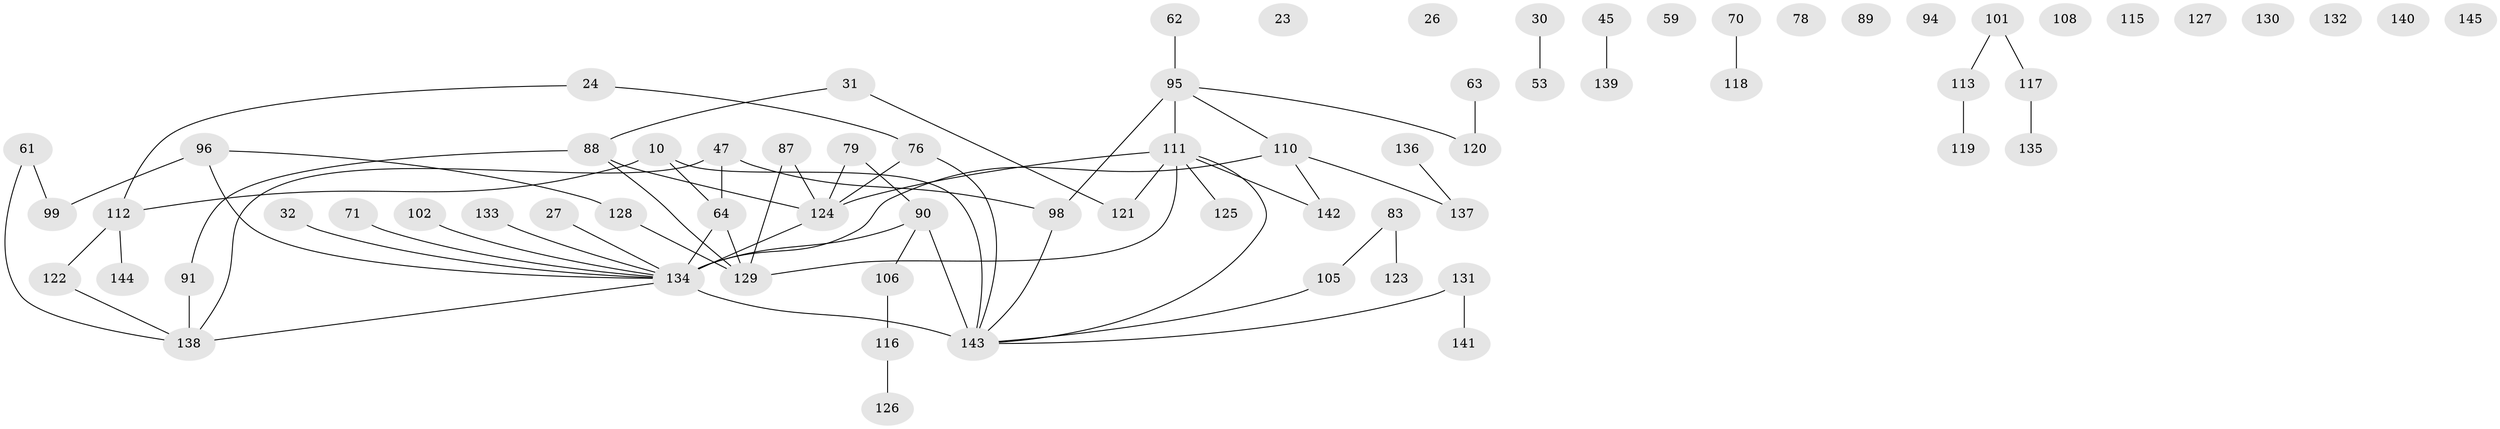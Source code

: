 // original degree distribution, {1: 0.2620689655172414, 4: 0.0896551724137931, 3: 0.2206896551724138, 2: 0.2620689655172414, 5: 0.06896551724137931, 0: 0.08275862068965517, 6: 0.006896551724137931, 8: 0.006896551724137931}
// Generated by graph-tools (version 1.1) at 2025/38/03/09/25 04:38:46]
// undirected, 72 vertices, 73 edges
graph export_dot {
graph [start="1"]
  node [color=gray90,style=filled];
  10;
  23;
  24;
  26;
  27;
  30;
  31 [super="+12"];
  32;
  45;
  47;
  53;
  59;
  61 [super="+40"];
  62;
  63 [super="+38"];
  64 [super="+42"];
  70;
  71;
  76;
  78;
  79 [super="+37+36"];
  83;
  87;
  88 [super="+74+1"];
  89;
  90 [super="+44+54+34"];
  91 [super="+14"];
  94;
  95 [super="+46+72"];
  96 [super="+9+43"];
  98 [super="+39"];
  99;
  101 [super="+65"];
  102;
  105;
  106 [super="+16+56+81"];
  108;
  110 [super="+28"];
  111 [super="+67+100"];
  112 [super="+4"];
  113;
  115;
  116 [super="+20+66+29"];
  117;
  118;
  119;
  120;
  121;
  122 [super="+109"];
  123;
  124 [super="+49+103"];
  125;
  126;
  127;
  128 [super="+11+69+93"];
  129 [super="+80+114"];
  130;
  131;
  132;
  133;
  134 [super="+92+97"];
  135;
  136;
  137 [super="+57+75+50+86"];
  138 [super="+104"];
  139;
  140 [super="+7"];
  141;
  142 [super="+18"];
  143 [super="+107+84"];
  144;
  145;
  10 -- 112 [weight=2];
  10 -- 64;
  10 -- 143 [weight=2];
  24 -- 76;
  24 -- 112;
  27 -- 134;
  30 -- 53;
  31 -- 121;
  31 -- 88;
  32 -- 134;
  45 -- 139;
  47 -- 64 [weight=2];
  47 -- 98;
  47 -- 138;
  61 -- 99;
  61 -- 138;
  62 -- 95;
  63 -- 120 [weight=2];
  64 -- 129;
  64 -- 134 [weight=2];
  70 -- 118;
  71 -- 134;
  76 -- 124 [weight=3];
  76 -- 143;
  79 -- 124;
  79 -- 90;
  83 -- 105;
  83 -- 123;
  87 -- 124;
  87 -- 129;
  88 -- 91;
  88 -- 124;
  88 -- 129;
  90 -- 106;
  90 -- 143 [weight=3];
  90 -- 134;
  91 -- 138;
  95 -- 98 [weight=2];
  95 -- 120;
  95 -- 110;
  95 -- 111;
  96 -- 128 [weight=2];
  96 -- 99;
  96 -- 134 [weight=2];
  98 -- 143 [weight=2];
  101 -- 113;
  101 -- 117;
  102 -- 134;
  105 -- 143;
  106 -- 116;
  110 -- 142;
  110 -- 137;
  110 -- 134;
  111 -- 124 [weight=2];
  111 -- 142;
  111 -- 121;
  111 -- 125;
  111 -- 143;
  111 -- 129;
  112 -- 144;
  112 -- 122;
  113 -- 119;
  116 -- 126;
  117 -- 135;
  122 -- 138;
  124 -- 134 [weight=3];
  128 -- 129;
  131 -- 141;
  131 -- 143;
  133 -- 134;
  134 -- 143 [weight=2];
  134 -- 138;
  136 -- 137;
}
